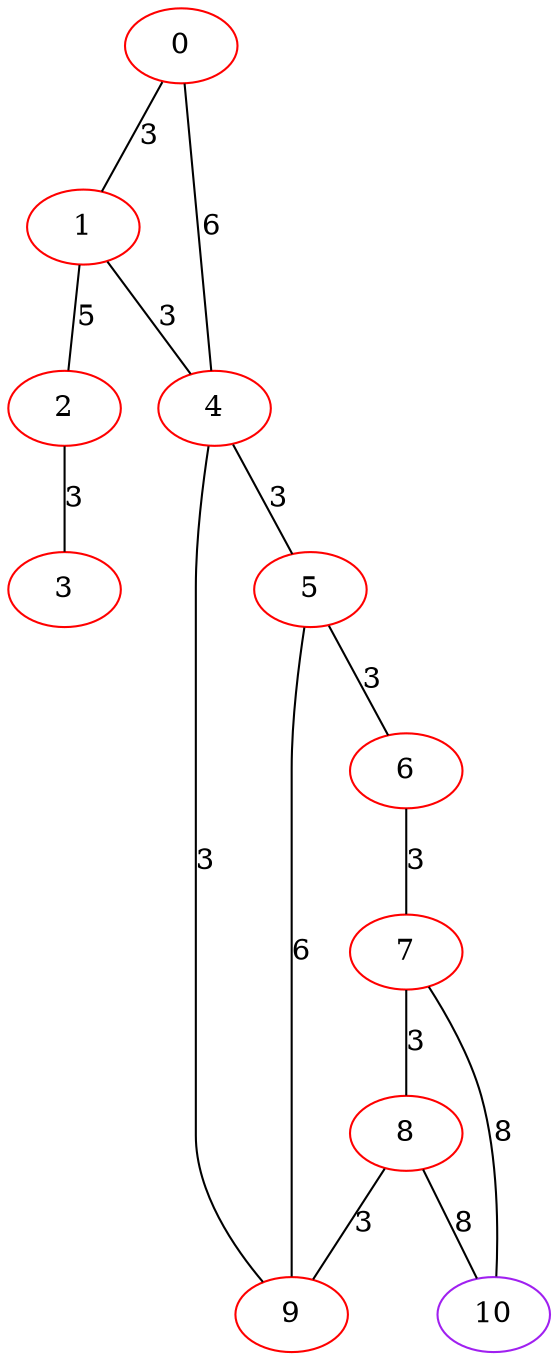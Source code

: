 graph "" {
0 [color=red, weight=1];
1 [color=red, weight=1];
2 [color=red, weight=1];
3 [color=red, weight=1];
4 [color=red, weight=1];
5 [color=red, weight=1];
6 [color=red, weight=1];
7 [color=red, weight=1];
8 [color=red, weight=1];
9 [color=red, weight=1];
10 [color=purple, weight=4];
0 -- 1  [key=0, label=3];
0 -- 4  [key=0, label=6];
1 -- 2  [key=0, label=5];
1 -- 4  [key=0, label=3];
2 -- 3  [key=0, label=3];
4 -- 9  [key=0, label=3];
4 -- 5  [key=0, label=3];
5 -- 9  [key=0, label=6];
5 -- 6  [key=0, label=3];
6 -- 7  [key=0, label=3];
7 -- 8  [key=0, label=3];
7 -- 10  [key=0, label=8];
8 -- 9  [key=0, label=3];
8 -- 10  [key=0, label=8];
}
